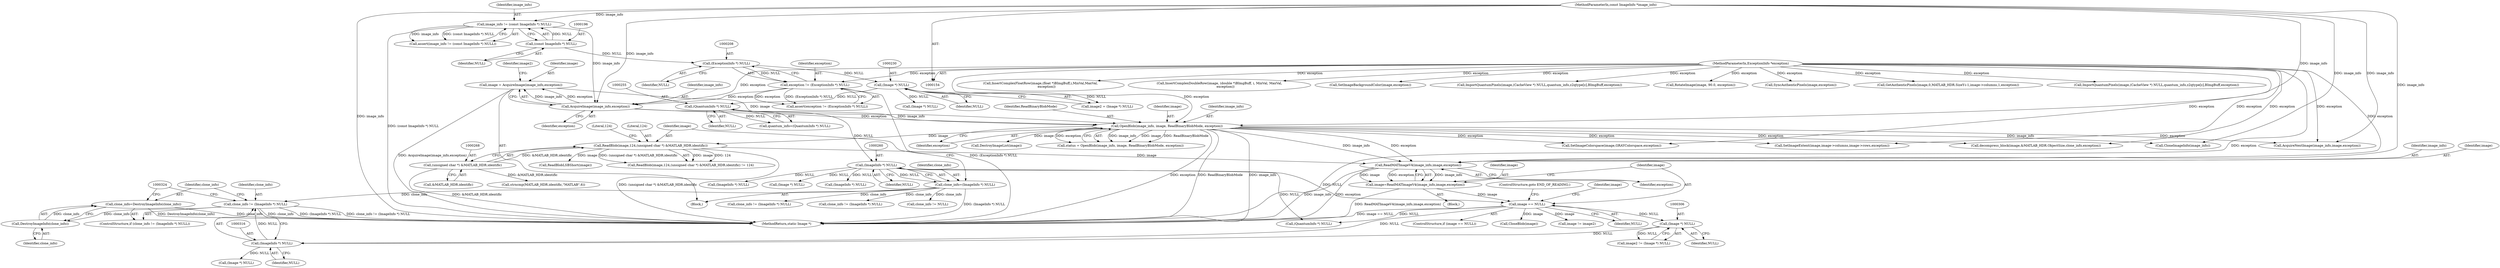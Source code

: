 digraph "0_ImageMagick_f7206618d27c2e69d977abf40e3035a33e5f6be0@pointer" {
"1000318" [label="(Call,clone_info=DestroyImageInfo(clone_info))"];
"1000320" [label="(Call,DestroyImageInfo(clone_info))"];
"1000313" [label="(Call,clone_info != (ImageInfo *) NULL)"];
"1000257" [label="(Call,clone_info=(ImageInfo *) NULL)"];
"1000259" [label="(Call,(ImageInfo *) NULL)"];
"1000254" [label="(Call,(QuantumInfo *) NULL)"];
"1000229" [label="(Call,(Image *) NULL)"];
"1000207" [label="(Call,(ExceptionInfo *) NULL)"];
"1000195" [label="(Call,(const ImageInfo *) NULL)"];
"1000315" [label="(Call,(ImageInfo *) NULL)"];
"1000294" [label="(Call,image == NULL)"];
"1000287" [label="(Call,image=ReadMATImageV4(image_info,image,exception))"];
"1000289" [label="(Call,ReadMATImageV4(image_info,image,exception))"];
"1000234" [label="(Call,OpenBlob(image_info, image, ReadBinaryBlobMode, exception))"];
"1000224" [label="(Call,AcquireImage(image_info,exception))"];
"1000193" [label="(Call,image_info != (const ImageInfo *) NULL)"];
"1000155" [label="(MethodParameterIn,const ImageInfo *image_info)"];
"1000205" [label="(Call,exception != (ExceptionInfo *) NULL)"];
"1000156" [label="(MethodParameterIn,ExceptionInfo *exception)"];
"1000222" [label="(Call,image = AcquireImage(image_info,exception))"];
"1000264" [label="(Call,ReadBlob(image,124,(unsigned char *) &MATLAB_HDR.identific))"];
"1000267" [label="(Call,(unsigned char *) &MATLAB_HDR.identific)"];
"1000305" [label="(Call,(Image *) NULL)"];
"1000303" [label="(Call,image2 != (Image *) NULL)"];
"1000195" [label="(Call,(const ImageInfo *) NULL)"];
"1000305" [label="(Call,(Image *) NULL)"];
"1000261" [label="(Identifier,NULL)"];
"1000267" [label="(Call,(unsigned char *) &MATLAB_HDR.identific)"];
"1000222" [label="(Call,image = AcquireImage(image_info,exception))"];
"1000315" [label="(Call,(ImageInfo *) NULL)"];
"1000231" [label="(Identifier,NULL)"];
"1000265" [label="(Identifier,image)"];
"1000155" [label="(MethodParameterIn,const ImageInfo *image_info)"];
"1000314" [label="(Identifier,clone_info)"];
"1001423" [label="(Call,SetImageBackgroundColor(image,exception))"];
"1000279" [label="(Call,strncmp(MATLAB_HDR.identific,\"MATLAB\",6))"];
"1001680" [label="(Call,ImportQuantumPixels(image,(CacheView *) NULL,quantum_info,z2qtype[z],BImgBuff,exception))"];
"1001952" [label="(Call,RotateImage(image, 90.0, exception))"];
"1000292" [label="(Identifier,exception)"];
"1000318" [label="(Call,clone_info=DestroyImageInfo(clone_info))"];
"1000236" [label="(Identifier,image)"];
"1000312" [label="(ControlStructure,if (clone_info != (ImageInfo *) NULL))"];
"1000252" [label="(Call,quantum_info=(QuantumInfo *) NULL)"];
"1002169" [label="(Call,CloseBlob(image))"];
"1000307" [label="(Identifier,NULL)"];
"1000300" [label="(Call,image != image2)"];
"1001350" [label="(Call,SetImageColorspace(image,GRAYColorspace,exception))"];
"1000197" [label="(Identifier,NULL)"];
"1000258" [label="(Identifier,clone_info)"];
"1000228" [label="(Identifier,image2)"];
"1000224" [label="(Call,AcquireImage(image_info,exception))"];
"1000156" [label="(MethodParameterIn,ExceptionInfo *exception)"];
"1000192" [label="(Call,assert(image_info != (const ImageInfo *) NULL))"];
"1000296" [label="(Identifier,NULL)"];
"1000226" [label="(Identifier,exception)"];
"1000194" [label="(Identifier,image_info)"];
"1001757" [label="(Call,SyncAuthenticPixels(image,exception))"];
"1000289" [label="(Call,ReadMATImageV4(image_info,image,exception))"];
"1000559" [label="(Call,decompress_block(image,&MATLAB_HDR.ObjectSize,clone_info,exception))"];
"1000225" [label="(Identifier,image_info)"];
"1000257" [label="(Call,clone_info=(ImageInfo *) NULL)"];
"1000295" [label="(Identifier,image)"];
"1000229" [label="(Call,(Image *) NULL)"];
"1001588" [label="(Call,GetAuthenticPixels(image,0,MATLAB_HDR.SizeY-i-1,image->columns,1,exception))"];
"1000205" [label="(Call,exception != (ExceptionInfo *) NULL)"];
"1000288" [label="(Identifier,image)"];
"1000320" [label="(Call,DestroyImageInfo(clone_info))"];
"1000238" [label="(Identifier,exception)"];
"1000157" [label="(Block,)"];
"1001716" [label="(Call,ImportQuantumPixels(image,(CacheView *) NULL,quantum_info,z2qtype[z],BImgBuff,exception))"];
"1000227" [label="(Call,image2 = (Image *) NULL)"];
"1000313" [label="(Call,clone_info != (ImageInfo *) NULL)"];
"1000429" [label="(Call,(Image *) NULL)"];
"1000209" [label="(Identifier,NULL)"];
"1000323" [label="(Call,(Image *) NULL)"];
"1000290" [label="(Identifier,image_info)"];
"1000520" [label="(Call,clone_info != (ImageInfo *) NULL)"];
"1000249" [label="(Call,(Image *) NULL)"];
"1000204" [label="(Call,assert(exception != (ExceptionInfo *) NULL))"];
"1000206" [label="(Identifier,exception)"];
"1000522" [label="(Call,(ImageInfo *) NULL)"];
"1000293" [label="(ControlStructure,if (image == NULL))"];
"1001380" [label="(Call,SetImageExtent(image,image->columns,image->rows,exception))"];
"1000246" [label="(Call,DestroyImageList(image))"];
"1000269" [label="(Call,&MATLAB_HDR.identific)"];
"1000294" [label="(Call,image == NULL)"];
"1002162" [label="(Call,(QuantumInfo *) NULL)"];
"1000232" [label="(Call,status = OpenBlob(image_info, image, ReadBinaryBlobMode, exception))"];
"1002043" [label="(Call,AcquireNextImage(image_info,image,exception))"];
"1000223" [label="(Identifier,image)"];
"1000235" [label="(Identifier,image_info)"];
"1000321" [label="(Identifier,clone_info)"];
"1000286" [label="(Block,)"];
"1000319" [label="(Identifier,clone_info)"];
"1000326" [label="(ControlStructure,goto END_OF_READING;)"];
"1000331" [label="(Call,ReadBlobLSBShort(image))"];
"1002314" [label="(MethodReturn,static Image *)"];
"1000437" [label="(Call,clone_info != (ImageInfo *) NULL)"];
"1000263" [label="(Call,ReadBlob(image,124,(unsigned char *) &MATLAB_HDR.identific) != 124)"];
"1000531" [label="(Call,CloneImageInfo(image_info))"];
"1000207" [label="(Call,(ExceptionInfo *) NULL)"];
"1000266" [label="(Literal,124)"];
"1000273" [label="(Literal,124)"];
"1000317" [label="(Identifier,NULL)"];
"1000291" [label="(Identifier,image)"];
"1000301" [label="(Identifier,image)"];
"1001904" [label="(Call,InsertComplexFloatRow(image,(float *)BImgBuff,i,MinVal,MaxVal,\n            exception))"];
"1000254" [label="(Call,(QuantumInfo *) NULL)"];
"1000234" [label="(Call,OpenBlob(image_info, image, ReadBinaryBlobMode, exception))"];
"1000287" [label="(Call,image=ReadMATImageV4(image_info,image,exception))"];
"1000237" [label="(Identifier,ReadBinaryBlobMode)"];
"1001865" [label="(Call,InsertComplexDoubleRow(image, (double *)BImgBuff, i, MinVal, MaxVal,\n            exception))"];
"1002255" [label="(Call,clone_info != NULL)"];
"1000439" [label="(Call,(ImageInfo *) NULL)"];
"1000264" [label="(Call,ReadBlob(image,124,(unsigned char *) &MATLAB_HDR.identific))"];
"1000256" [label="(Identifier,NULL)"];
"1000259" [label="(Call,(ImageInfo *) NULL)"];
"1000193" [label="(Call,image_info != (const ImageInfo *) NULL)"];
"1000318" -> "1000312"  [label="AST: "];
"1000318" -> "1000320"  [label="CFG: "];
"1000319" -> "1000318"  [label="AST: "];
"1000320" -> "1000318"  [label="AST: "];
"1000324" -> "1000318"  [label="CFG: "];
"1000318" -> "1002314"  [label="DDG: clone_info"];
"1000318" -> "1002314"  [label="DDG: DestroyImageInfo(clone_info)"];
"1000320" -> "1000318"  [label="DDG: clone_info"];
"1000320" -> "1000321"  [label="CFG: "];
"1000321" -> "1000320"  [label="AST: "];
"1000313" -> "1000320"  [label="DDG: clone_info"];
"1000313" -> "1000312"  [label="AST: "];
"1000313" -> "1000315"  [label="CFG: "];
"1000314" -> "1000313"  [label="AST: "];
"1000315" -> "1000313"  [label="AST: "];
"1000319" -> "1000313"  [label="CFG: "];
"1000324" -> "1000313"  [label="CFG: "];
"1000313" -> "1002314"  [label="DDG: (ImageInfo *) NULL"];
"1000313" -> "1002314"  [label="DDG: clone_info != (ImageInfo *) NULL"];
"1000313" -> "1002314"  [label="DDG: clone_info"];
"1000257" -> "1000313"  [label="DDG: clone_info"];
"1000315" -> "1000313"  [label="DDG: NULL"];
"1000257" -> "1000157"  [label="AST: "];
"1000257" -> "1000259"  [label="CFG: "];
"1000258" -> "1000257"  [label="AST: "];
"1000259" -> "1000257"  [label="AST: "];
"1000265" -> "1000257"  [label="CFG: "];
"1000257" -> "1002314"  [label="DDG: (ImageInfo *) NULL"];
"1000259" -> "1000257"  [label="DDG: NULL"];
"1000257" -> "1000437"  [label="DDG: clone_info"];
"1000257" -> "1000520"  [label="DDG: clone_info"];
"1000257" -> "1002255"  [label="DDG: clone_info"];
"1000259" -> "1000261"  [label="CFG: "];
"1000260" -> "1000259"  [label="AST: "];
"1000261" -> "1000259"  [label="AST: "];
"1000254" -> "1000259"  [label="DDG: NULL"];
"1000259" -> "1000294"  [label="DDG: NULL"];
"1000259" -> "1000429"  [label="DDG: NULL"];
"1000259" -> "1000439"  [label="DDG: NULL"];
"1000259" -> "1000522"  [label="DDG: NULL"];
"1000259" -> "1002162"  [label="DDG: NULL"];
"1000254" -> "1000252"  [label="AST: "];
"1000254" -> "1000256"  [label="CFG: "];
"1000255" -> "1000254"  [label="AST: "];
"1000256" -> "1000254"  [label="AST: "];
"1000252" -> "1000254"  [label="CFG: "];
"1000254" -> "1000252"  [label="DDG: NULL"];
"1000229" -> "1000254"  [label="DDG: NULL"];
"1000229" -> "1000227"  [label="AST: "];
"1000229" -> "1000231"  [label="CFG: "];
"1000230" -> "1000229"  [label="AST: "];
"1000231" -> "1000229"  [label="AST: "];
"1000227" -> "1000229"  [label="CFG: "];
"1000229" -> "1000227"  [label="DDG: NULL"];
"1000207" -> "1000229"  [label="DDG: NULL"];
"1000229" -> "1000249"  [label="DDG: NULL"];
"1000207" -> "1000205"  [label="AST: "];
"1000207" -> "1000209"  [label="CFG: "];
"1000208" -> "1000207"  [label="AST: "];
"1000209" -> "1000207"  [label="AST: "];
"1000205" -> "1000207"  [label="CFG: "];
"1000207" -> "1000205"  [label="DDG: NULL"];
"1000195" -> "1000207"  [label="DDG: NULL"];
"1000195" -> "1000193"  [label="AST: "];
"1000195" -> "1000197"  [label="CFG: "];
"1000196" -> "1000195"  [label="AST: "];
"1000197" -> "1000195"  [label="AST: "];
"1000193" -> "1000195"  [label="CFG: "];
"1000195" -> "1000193"  [label="DDG: NULL"];
"1000315" -> "1000317"  [label="CFG: "];
"1000316" -> "1000315"  [label="AST: "];
"1000317" -> "1000315"  [label="AST: "];
"1000294" -> "1000315"  [label="DDG: NULL"];
"1000305" -> "1000315"  [label="DDG: NULL"];
"1000315" -> "1000323"  [label="DDG: NULL"];
"1000294" -> "1000293"  [label="AST: "];
"1000294" -> "1000296"  [label="CFG: "];
"1000295" -> "1000294"  [label="AST: "];
"1000296" -> "1000294"  [label="AST: "];
"1000301" -> "1000294"  [label="CFG: "];
"1000326" -> "1000294"  [label="CFG: "];
"1000294" -> "1002314"  [label="DDG: image == NULL"];
"1000287" -> "1000294"  [label="DDG: image"];
"1000294" -> "1000300"  [label="DDG: image"];
"1000294" -> "1000305"  [label="DDG: NULL"];
"1000294" -> "1002162"  [label="DDG: NULL"];
"1000294" -> "1002169"  [label="DDG: image"];
"1000287" -> "1000286"  [label="AST: "];
"1000287" -> "1000289"  [label="CFG: "];
"1000288" -> "1000287"  [label="AST: "];
"1000289" -> "1000287"  [label="AST: "];
"1000295" -> "1000287"  [label="CFG: "];
"1000287" -> "1002314"  [label="DDG: ReadMATImageV4(image_info,image,exception)"];
"1000289" -> "1000287"  [label="DDG: image_info"];
"1000289" -> "1000287"  [label="DDG: image"];
"1000289" -> "1000287"  [label="DDG: exception"];
"1000289" -> "1000292"  [label="CFG: "];
"1000290" -> "1000289"  [label="AST: "];
"1000291" -> "1000289"  [label="AST: "];
"1000292" -> "1000289"  [label="AST: "];
"1000289" -> "1002314"  [label="DDG: exception"];
"1000289" -> "1002314"  [label="DDG: image_info"];
"1000234" -> "1000289"  [label="DDG: image_info"];
"1000234" -> "1000289"  [label="DDG: exception"];
"1000155" -> "1000289"  [label="DDG: image_info"];
"1000264" -> "1000289"  [label="DDG: image"];
"1000156" -> "1000289"  [label="DDG: exception"];
"1000234" -> "1000232"  [label="AST: "];
"1000234" -> "1000238"  [label="CFG: "];
"1000235" -> "1000234"  [label="AST: "];
"1000236" -> "1000234"  [label="AST: "];
"1000237" -> "1000234"  [label="AST: "];
"1000238" -> "1000234"  [label="AST: "];
"1000232" -> "1000234"  [label="CFG: "];
"1000234" -> "1002314"  [label="DDG: ReadBinaryBlobMode"];
"1000234" -> "1002314"  [label="DDG: image_info"];
"1000234" -> "1002314"  [label="DDG: exception"];
"1000234" -> "1000232"  [label="DDG: image_info"];
"1000234" -> "1000232"  [label="DDG: image"];
"1000234" -> "1000232"  [label="DDG: ReadBinaryBlobMode"];
"1000234" -> "1000232"  [label="DDG: exception"];
"1000224" -> "1000234"  [label="DDG: image_info"];
"1000224" -> "1000234"  [label="DDG: exception"];
"1000155" -> "1000234"  [label="DDG: image_info"];
"1000222" -> "1000234"  [label="DDG: image"];
"1000156" -> "1000234"  [label="DDG: exception"];
"1000234" -> "1000246"  [label="DDG: image"];
"1000234" -> "1000264"  [label="DDG: image"];
"1000234" -> "1000531"  [label="DDG: image_info"];
"1000234" -> "1000559"  [label="DDG: exception"];
"1000234" -> "1001350"  [label="DDG: exception"];
"1000234" -> "1001380"  [label="DDG: exception"];
"1000234" -> "1002043"  [label="DDG: exception"];
"1000224" -> "1000222"  [label="AST: "];
"1000224" -> "1000226"  [label="CFG: "];
"1000225" -> "1000224"  [label="AST: "];
"1000226" -> "1000224"  [label="AST: "];
"1000222" -> "1000224"  [label="CFG: "];
"1000224" -> "1000222"  [label="DDG: image_info"];
"1000224" -> "1000222"  [label="DDG: exception"];
"1000193" -> "1000224"  [label="DDG: image_info"];
"1000155" -> "1000224"  [label="DDG: image_info"];
"1000205" -> "1000224"  [label="DDG: exception"];
"1000156" -> "1000224"  [label="DDG: exception"];
"1000193" -> "1000192"  [label="AST: "];
"1000194" -> "1000193"  [label="AST: "];
"1000192" -> "1000193"  [label="CFG: "];
"1000193" -> "1002314"  [label="DDG: (const ImageInfo *) NULL"];
"1000193" -> "1000192"  [label="DDG: image_info"];
"1000193" -> "1000192"  [label="DDG: (const ImageInfo *) NULL"];
"1000155" -> "1000193"  [label="DDG: image_info"];
"1000155" -> "1000154"  [label="AST: "];
"1000155" -> "1002314"  [label="DDG: image_info"];
"1000155" -> "1000531"  [label="DDG: image_info"];
"1000155" -> "1002043"  [label="DDG: image_info"];
"1000205" -> "1000204"  [label="AST: "];
"1000206" -> "1000205"  [label="AST: "];
"1000204" -> "1000205"  [label="CFG: "];
"1000205" -> "1002314"  [label="DDG: (ExceptionInfo *) NULL"];
"1000205" -> "1000204"  [label="DDG: exception"];
"1000205" -> "1000204"  [label="DDG: (ExceptionInfo *) NULL"];
"1000156" -> "1000205"  [label="DDG: exception"];
"1000156" -> "1000154"  [label="AST: "];
"1000156" -> "1002314"  [label="DDG: exception"];
"1000156" -> "1000559"  [label="DDG: exception"];
"1000156" -> "1001350"  [label="DDG: exception"];
"1000156" -> "1001380"  [label="DDG: exception"];
"1000156" -> "1001423"  [label="DDG: exception"];
"1000156" -> "1001588"  [label="DDG: exception"];
"1000156" -> "1001680"  [label="DDG: exception"];
"1000156" -> "1001716"  [label="DDG: exception"];
"1000156" -> "1001757"  [label="DDG: exception"];
"1000156" -> "1001865"  [label="DDG: exception"];
"1000156" -> "1001904"  [label="DDG: exception"];
"1000156" -> "1001952"  [label="DDG: exception"];
"1000156" -> "1002043"  [label="DDG: exception"];
"1000222" -> "1000157"  [label="AST: "];
"1000223" -> "1000222"  [label="AST: "];
"1000228" -> "1000222"  [label="CFG: "];
"1000222" -> "1002314"  [label="DDG: AcquireImage(image_info,exception)"];
"1000264" -> "1000263"  [label="AST: "];
"1000264" -> "1000267"  [label="CFG: "];
"1000265" -> "1000264"  [label="AST: "];
"1000266" -> "1000264"  [label="AST: "];
"1000267" -> "1000264"  [label="AST: "];
"1000273" -> "1000264"  [label="CFG: "];
"1000264" -> "1002314"  [label="DDG: (unsigned char *) &MATLAB_HDR.identific"];
"1000264" -> "1000263"  [label="DDG: image"];
"1000264" -> "1000263"  [label="DDG: 124"];
"1000264" -> "1000263"  [label="DDG: (unsigned char *) &MATLAB_HDR.identific"];
"1000267" -> "1000264"  [label="DDG: &MATLAB_HDR.identific"];
"1000264" -> "1000331"  [label="DDG: image"];
"1000267" -> "1000269"  [label="CFG: "];
"1000268" -> "1000267"  [label="AST: "];
"1000269" -> "1000267"  [label="AST: "];
"1000267" -> "1002314"  [label="DDG: &MATLAB_HDR.identific"];
"1000267" -> "1000279"  [label="DDG: &MATLAB_HDR.identific"];
"1000305" -> "1000303"  [label="AST: "];
"1000305" -> "1000307"  [label="CFG: "];
"1000306" -> "1000305"  [label="AST: "];
"1000307" -> "1000305"  [label="AST: "];
"1000303" -> "1000305"  [label="CFG: "];
"1000305" -> "1000303"  [label="DDG: NULL"];
}
